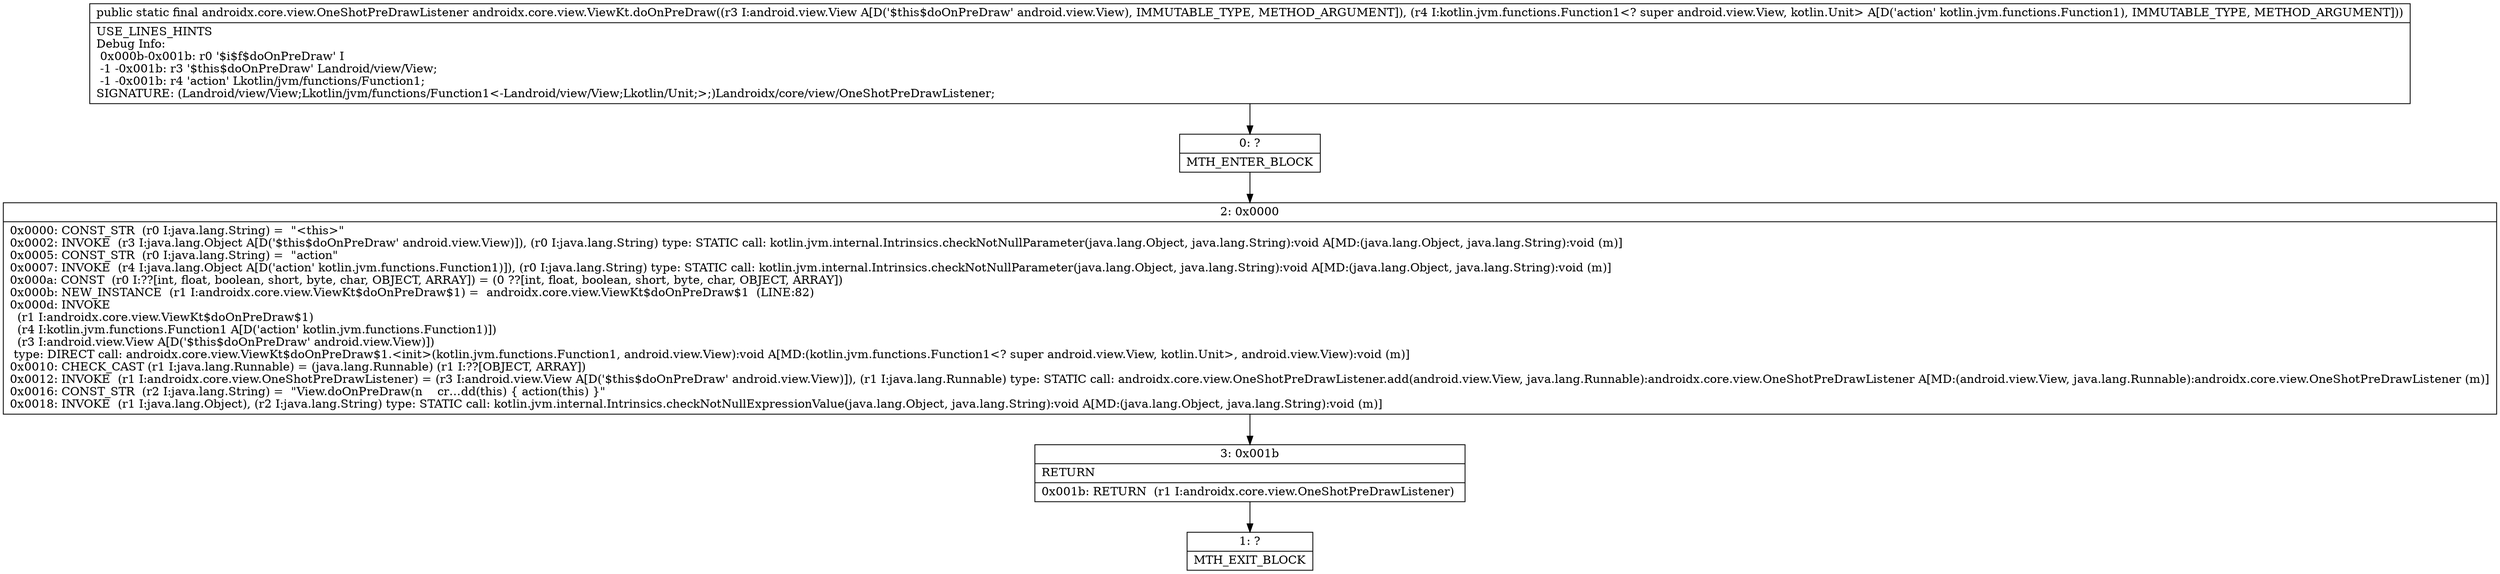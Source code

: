 digraph "CFG forandroidx.core.view.ViewKt.doOnPreDraw(Landroid\/view\/View;Lkotlin\/jvm\/functions\/Function1;)Landroidx\/core\/view\/OneShotPreDrawListener;" {
Node_0 [shape=record,label="{0\:\ ?|MTH_ENTER_BLOCK\l}"];
Node_2 [shape=record,label="{2\:\ 0x0000|0x0000: CONST_STR  (r0 I:java.lang.String) =  \"\<this\>\" \l0x0002: INVOKE  (r3 I:java.lang.Object A[D('$this$doOnPreDraw' android.view.View)]), (r0 I:java.lang.String) type: STATIC call: kotlin.jvm.internal.Intrinsics.checkNotNullParameter(java.lang.Object, java.lang.String):void A[MD:(java.lang.Object, java.lang.String):void (m)]\l0x0005: CONST_STR  (r0 I:java.lang.String) =  \"action\" \l0x0007: INVOKE  (r4 I:java.lang.Object A[D('action' kotlin.jvm.functions.Function1)]), (r0 I:java.lang.String) type: STATIC call: kotlin.jvm.internal.Intrinsics.checkNotNullParameter(java.lang.Object, java.lang.String):void A[MD:(java.lang.Object, java.lang.String):void (m)]\l0x000a: CONST  (r0 I:??[int, float, boolean, short, byte, char, OBJECT, ARRAY]) = (0 ??[int, float, boolean, short, byte, char, OBJECT, ARRAY]) \l0x000b: NEW_INSTANCE  (r1 I:androidx.core.view.ViewKt$doOnPreDraw$1) =  androidx.core.view.ViewKt$doOnPreDraw$1  (LINE:82)\l0x000d: INVOKE  \l  (r1 I:androidx.core.view.ViewKt$doOnPreDraw$1)\l  (r4 I:kotlin.jvm.functions.Function1 A[D('action' kotlin.jvm.functions.Function1)])\l  (r3 I:android.view.View A[D('$this$doOnPreDraw' android.view.View)])\l type: DIRECT call: androidx.core.view.ViewKt$doOnPreDraw$1.\<init\>(kotlin.jvm.functions.Function1, android.view.View):void A[MD:(kotlin.jvm.functions.Function1\<? super android.view.View, kotlin.Unit\>, android.view.View):void (m)]\l0x0010: CHECK_CAST (r1 I:java.lang.Runnable) = (java.lang.Runnable) (r1 I:??[OBJECT, ARRAY]) \l0x0012: INVOKE  (r1 I:androidx.core.view.OneShotPreDrawListener) = (r3 I:android.view.View A[D('$this$doOnPreDraw' android.view.View)]), (r1 I:java.lang.Runnable) type: STATIC call: androidx.core.view.OneShotPreDrawListener.add(android.view.View, java.lang.Runnable):androidx.core.view.OneShotPreDrawListener A[MD:(android.view.View, java.lang.Runnable):androidx.core.view.OneShotPreDrawListener (m)]\l0x0016: CONST_STR  (r2 I:java.lang.String) =  \"View.doOnPreDraw(n    cr…dd(this) \{ action(this) \}\" \l0x0018: INVOKE  (r1 I:java.lang.Object), (r2 I:java.lang.String) type: STATIC call: kotlin.jvm.internal.Intrinsics.checkNotNullExpressionValue(java.lang.Object, java.lang.String):void A[MD:(java.lang.Object, java.lang.String):void (m)]\l}"];
Node_3 [shape=record,label="{3\:\ 0x001b|RETURN\l|0x001b: RETURN  (r1 I:androidx.core.view.OneShotPreDrawListener) \l}"];
Node_1 [shape=record,label="{1\:\ ?|MTH_EXIT_BLOCK\l}"];
MethodNode[shape=record,label="{public static final androidx.core.view.OneShotPreDrawListener androidx.core.view.ViewKt.doOnPreDraw((r3 I:android.view.View A[D('$this$doOnPreDraw' android.view.View), IMMUTABLE_TYPE, METHOD_ARGUMENT]), (r4 I:kotlin.jvm.functions.Function1\<? super android.view.View, kotlin.Unit\> A[D('action' kotlin.jvm.functions.Function1), IMMUTABLE_TYPE, METHOD_ARGUMENT]))  | USE_LINES_HINTS\lDebug Info:\l  0x000b\-0x001b: r0 '$i$f$doOnPreDraw' I\l  \-1 \-0x001b: r3 '$this$doOnPreDraw' Landroid\/view\/View;\l  \-1 \-0x001b: r4 'action' Lkotlin\/jvm\/functions\/Function1;\lSIGNATURE: (Landroid\/view\/View;Lkotlin\/jvm\/functions\/Function1\<\-Landroid\/view\/View;Lkotlin\/Unit;\>;)Landroidx\/core\/view\/OneShotPreDrawListener;\l}"];
MethodNode -> Node_0;Node_0 -> Node_2;
Node_2 -> Node_3;
Node_3 -> Node_1;
}

